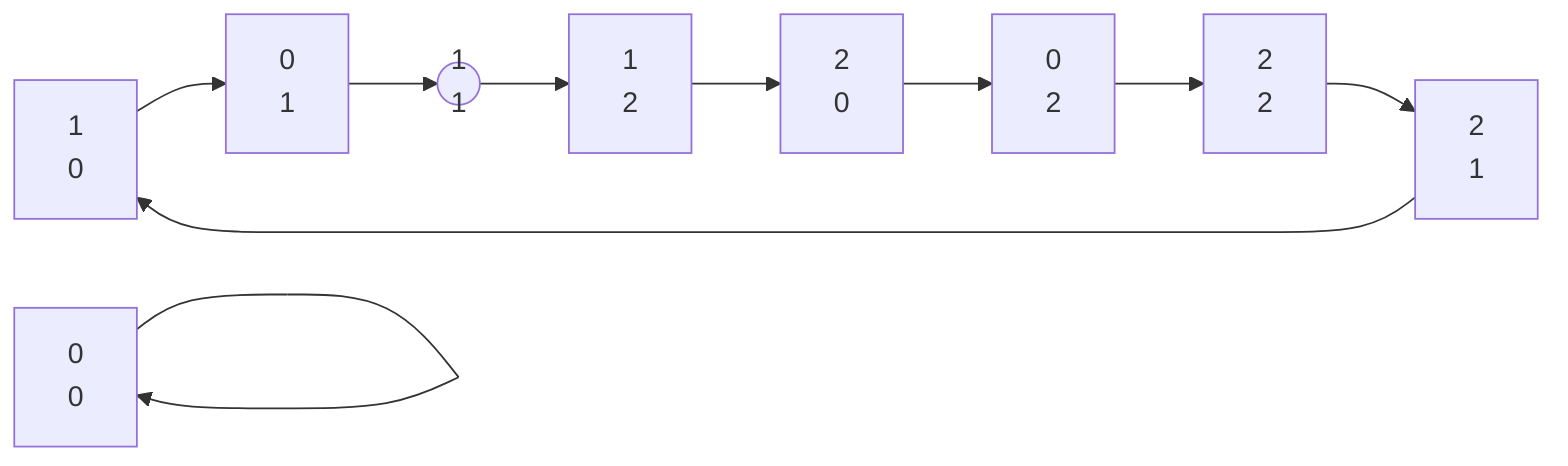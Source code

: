 graph LR;
  00[0<br/>0]-->00;
  01[0<br/>1]-->11;
  02[0<br/>2]-->22;
  10[1<br/>0]-->01;
  11((1<br/>1))-->12;
  12[1<br/>2]-->20;
  20[2<br/>0]-->02;
  21[2<br/>1]-->10;
  22[2<br/>2]-->21;